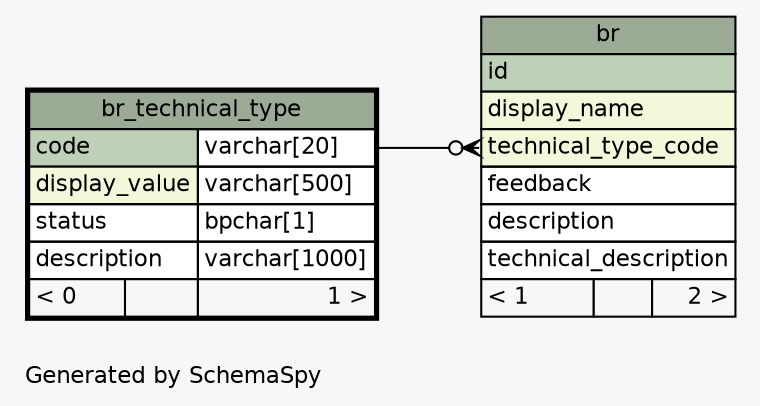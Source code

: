// dot 2.36.0 on Windows 10 10.0
// SchemaSpy rev 590
digraph "oneDegreeRelationshipsDiagram" {
  graph [
    rankdir="RL"
    bgcolor="#f7f7f7"
    label="\nGenerated by SchemaSpy"
    labeljust="l"
    nodesep="0.18"
    ranksep="0.46"
    fontname="Helvetica"
    fontsize="11"
  ];
  node [
    fontname="Helvetica"
    fontsize="11"
    shape="plaintext"
  ];
  edge [
    arrowsize="0.8"
  ];
  "br":"technical_type_code":w -> "br_technical_type":"code.type":e [arrowhead=none dir=back arrowtail=crowodot];
  "br" [
    label=<
    <TABLE BORDER="0" CELLBORDER="1" CELLSPACING="0" BGCOLOR="#ffffff">
      <TR><TD COLSPAN="3" BGCOLOR="#9bab96" ALIGN="CENTER">br</TD></TR>
      <TR><TD PORT="id" COLSPAN="3" BGCOLOR="#bed1b8" ALIGN="LEFT">id</TD></TR>
      <TR><TD PORT="display_name" COLSPAN="3" BGCOLOR="#f4f7da" ALIGN="LEFT">display_name</TD></TR>
      <TR><TD PORT="technical_type_code" COLSPAN="3" BGCOLOR="#f4f7da" ALIGN="LEFT">technical_type_code</TD></TR>
      <TR><TD PORT="feedback" COLSPAN="3" ALIGN="LEFT">feedback</TD></TR>
      <TR><TD PORT="description" COLSPAN="3" ALIGN="LEFT">description</TD></TR>
      <TR><TD PORT="technical_description" COLSPAN="3" ALIGN="LEFT">technical_description</TD></TR>
      <TR><TD ALIGN="LEFT" BGCOLOR="#f7f7f7">&lt; 1</TD><TD ALIGN="RIGHT" BGCOLOR="#f7f7f7">  </TD><TD ALIGN="RIGHT" BGCOLOR="#f7f7f7">2 &gt;</TD></TR>
    </TABLE>>
    URL="br.html"
    tooltip="br"
  ];
  "br_technical_type" [
    label=<
    <TABLE BORDER="2" CELLBORDER="1" CELLSPACING="0" BGCOLOR="#ffffff">
      <TR><TD COLSPAN="3" BGCOLOR="#9bab96" ALIGN="CENTER">br_technical_type</TD></TR>
      <TR><TD PORT="code" COLSPAN="2" BGCOLOR="#bed1b8" ALIGN="LEFT">code</TD><TD PORT="code.type" ALIGN="LEFT">varchar[20]</TD></TR>
      <TR><TD PORT="display_value" COLSPAN="2" BGCOLOR="#f4f7da" ALIGN="LEFT">display_value</TD><TD PORT="display_value.type" ALIGN="LEFT">varchar[500]</TD></TR>
      <TR><TD PORT="status" COLSPAN="2" ALIGN="LEFT">status</TD><TD PORT="status.type" ALIGN="LEFT">bpchar[1]</TD></TR>
      <TR><TD PORT="description" COLSPAN="2" ALIGN="LEFT">description</TD><TD PORT="description.type" ALIGN="LEFT">varchar[1000]</TD></TR>
      <TR><TD ALIGN="LEFT" BGCOLOR="#f7f7f7">&lt; 0</TD><TD ALIGN="RIGHT" BGCOLOR="#f7f7f7">  </TD><TD ALIGN="RIGHT" BGCOLOR="#f7f7f7">1 &gt;</TD></TR>
    </TABLE>>
    URL="br_technical_type.html"
    tooltip="br_technical_type"
  ];
}
